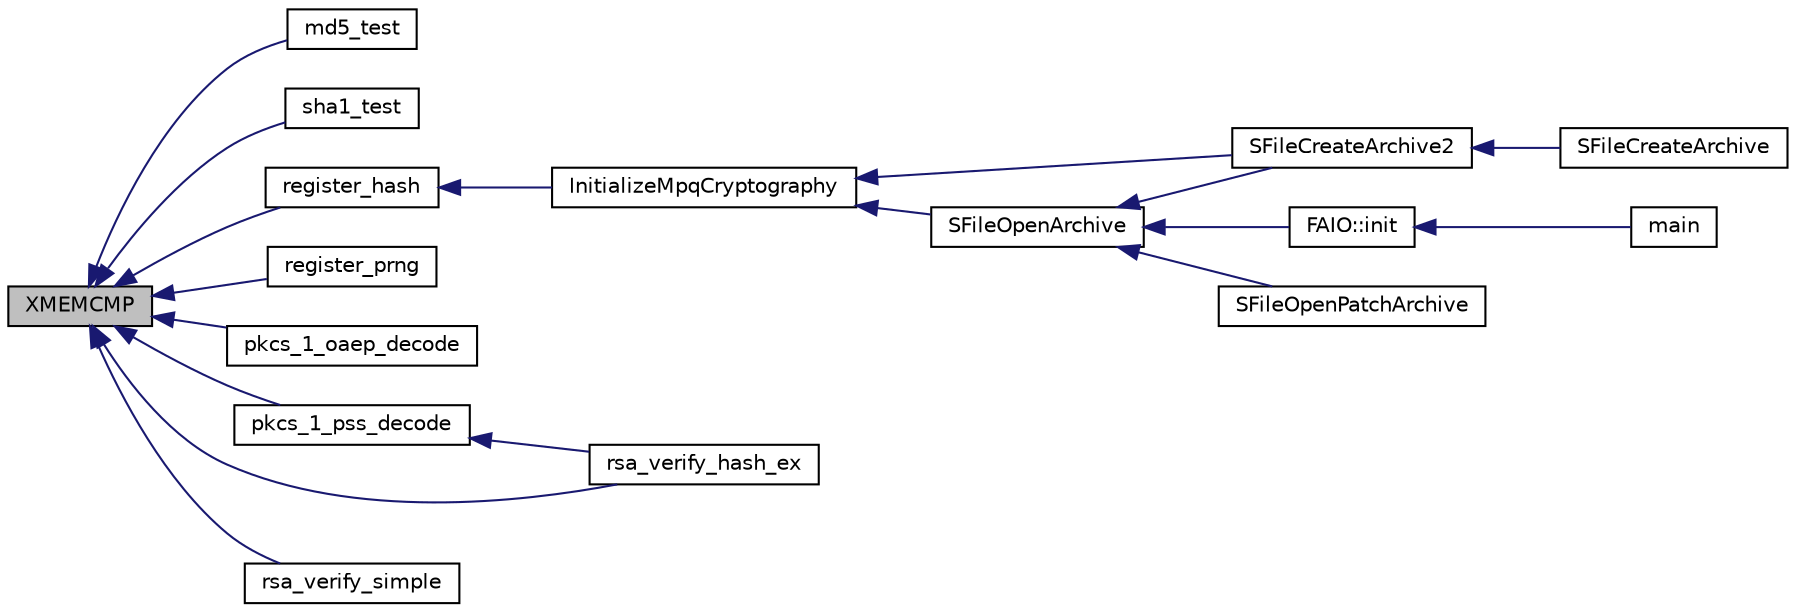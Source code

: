 digraph G
{
  edge [fontname="Helvetica",fontsize="10",labelfontname="Helvetica",labelfontsize="10"];
  node [fontname="Helvetica",fontsize="10",shape=record];
  rankdir="LR";
  Node1 [label="XMEMCMP",height=0.2,width=0.4,color="black", fillcolor="grey75", style="filled" fontcolor="black"];
  Node1 -> Node2 [dir="back",color="midnightblue",fontsize="10",style="solid",fontname="Helvetica"];
  Node2 [label="md5_test",height=0.2,width=0.4,color="black", fillcolor="white", style="filled",URL="$md5_8c.html#aa489642a9ce4699bc79abfef98a7afa3"];
  Node1 -> Node3 [dir="back",color="midnightblue",fontsize="10",style="solid",fontname="Helvetica"];
  Node3 [label="sha1_test",height=0.2,width=0.4,color="black", fillcolor="white", style="filled",URL="$sha1_8c.html#a974ff217ba983de0864a96586e9b4b80"];
  Node1 -> Node4 [dir="back",color="midnightblue",fontsize="10",style="solid",fontname="Helvetica"];
  Node4 [label="register_hash",height=0.2,width=0.4,color="black", fillcolor="white", style="filled",URL="$crypt__register__hash_8c.html#a675b9eda0e8cf146aca2cc89ea5ad571"];
  Node4 -> Node5 [dir="back",color="midnightblue",fontsize="10",style="solid",fontname="Helvetica"];
  Node5 [label="InitializeMpqCryptography",height=0.2,width=0.4,color="black", fillcolor="white", style="filled",URL="$_storm_common_8h.html#a771e96257f2889763ee169050c798554"];
  Node5 -> Node6 [dir="back",color="midnightblue",fontsize="10",style="solid",fontname="Helvetica"];
  Node6 [label="SFileCreateArchive2",height=0.2,width=0.4,color="black", fillcolor="white", style="filled",URL="$_storm_lib_8h.html#aa2b6fa8f16b5ac42868c546533fe26ce"];
  Node6 -> Node7 [dir="back",color="midnightblue",fontsize="10",style="solid",fontname="Helvetica"];
  Node7 [label="SFileCreateArchive",height=0.2,width=0.4,color="black", fillcolor="white", style="filled",URL="$_storm_lib_8h.html#a11342f379ed88e7b54873f1f53feb773"];
  Node5 -> Node8 [dir="back",color="midnightblue",fontsize="10",style="solid",fontname="Helvetica"];
  Node8 [label="SFileOpenArchive",height=0.2,width=0.4,color="black", fillcolor="white", style="filled",URL="$_storm_lib_8h.html#a8b031afa4f88b4b3705c274a0b5b4f73"];
  Node8 -> Node9 [dir="back",color="midnightblue",fontsize="10",style="solid",fontname="Helvetica"];
  Node9 [label="FAIO::init",height=0.2,width=0.4,color="black", fillcolor="white", style="filled",URL="$namespace_f_a_i_o.html#a2c6d08b4256153f34907093724c0f995"];
  Node9 -> Node10 [dir="back",color="midnightblue",fontsize="10",style="solid",fontname="Helvetica"];
  Node10 [label="main",height=0.2,width=0.4,color="black", fillcolor="white", style="filled",URL="$exedump_2main_8cpp.html#a2c3f6775325c30275d11c6abee2db6a0"];
  Node8 -> Node6 [dir="back",color="midnightblue",fontsize="10",style="solid",fontname="Helvetica"];
  Node8 -> Node11 [dir="back",color="midnightblue",fontsize="10",style="solid",fontname="Helvetica"];
  Node11 [label="SFileOpenPatchArchive",height=0.2,width=0.4,color="black", fillcolor="white", style="filled",URL="$_storm_lib_8h.html#a6daebdc66320d44284e960bbff33e886"];
  Node1 -> Node12 [dir="back",color="midnightblue",fontsize="10",style="solid",fontname="Helvetica"];
  Node12 [label="register_prng",height=0.2,width=0.4,color="black", fillcolor="white", style="filled",URL="$crypt__register__prng_8c.html#a075b0025b7c09b69bb5cb1b9ff32dfee"];
  Node1 -> Node13 [dir="back",color="midnightblue",fontsize="10",style="solid",fontname="Helvetica"];
  Node13 [label="pkcs_1_oaep_decode",height=0.2,width=0.4,color="black", fillcolor="white", style="filled",URL="$pkcs__1__oaep__decode_8c.html#ab51588072c388a0deb0e0a2086b226f7"];
  Node1 -> Node14 [dir="back",color="midnightblue",fontsize="10",style="solid",fontname="Helvetica"];
  Node14 [label="pkcs_1_pss_decode",height=0.2,width=0.4,color="black", fillcolor="white", style="filled",URL="$pkcs__1__pss__decode_8c.html#a6aeacecd6b979acc2da875337f08eacc"];
  Node14 -> Node15 [dir="back",color="midnightblue",fontsize="10",style="solid",fontname="Helvetica"];
  Node15 [label="rsa_verify_hash_ex",height=0.2,width=0.4,color="black", fillcolor="white", style="filled",URL="$rsa__verify__hash_8c.html#a565eccd32d37b3e2c871a399bb5ad5f8"];
  Node1 -> Node15 [dir="back",color="midnightblue",fontsize="10",style="solid",fontname="Helvetica"];
  Node1 -> Node16 [dir="back",color="midnightblue",fontsize="10",style="solid",fontname="Helvetica"];
  Node16 [label="rsa_verify_simple",height=0.2,width=0.4,color="black", fillcolor="white", style="filled",URL="$rsa__verify__simple_8c.html#a8fde4422680318c3d790a811a57498e8"];
}
